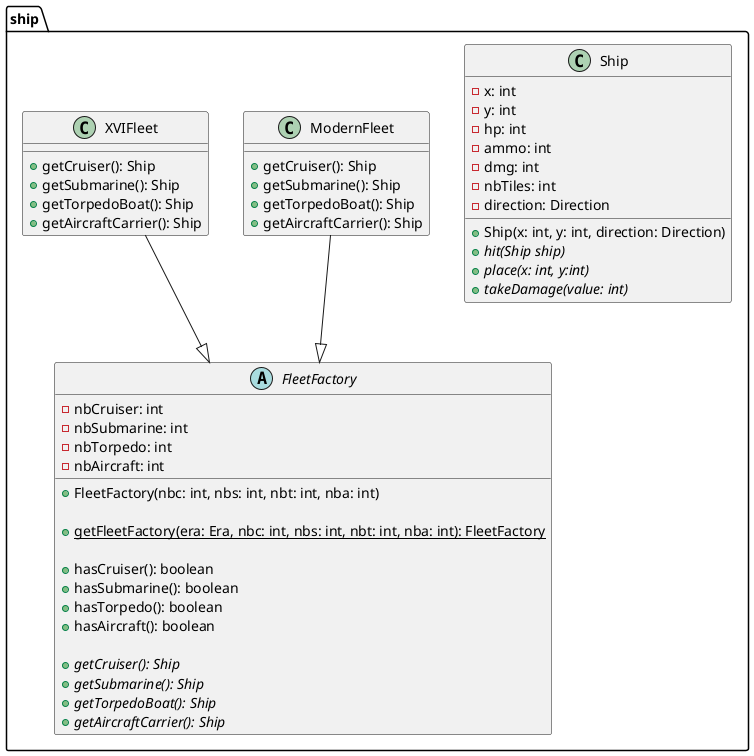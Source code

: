 @startuml

package ship{

    class Ship{
        - x: int
        - y: int
        - hp: int
        - ammo: int
        - dmg: int
        - nbTiles: int
        - direction: Direction
        + Ship(x: int, y: int, direction: Direction)
        + {abstract} hit(Ship ship)
        + {abstract} place(x: int, y:int)
        + {abstract} takeDamage(value: int)
    }


    abstract FleetFactory{
        - nbCruiser: int
        - nbSubmarine: int
        - nbTorpedo: int
        - nbAircraft: int
        + FleetFactory(nbc: int, nbs: int, nbt: int, nba: int)

        + {static} getFleetFactory(era: Era, nbc: int, nbs: int, nbt: int, nba: int): FleetFactory

        + hasCruiser(): boolean
        + hasSubmarine(): boolean
        + hasTorpedo(): boolean
        + hasAircraft(): boolean

        + {abstract} getCruiser(): Ship
        + {abstract} getSubmarine(): Ship
        + {abstract} getTorpedoBoat(): Ship
        + {abstract} getAircraftCarrier(): Ship
    }

    class ModernFleet{
        + getCruiser(): Ship
        + getSubmarine(): Ship
        + getTorpedoBoat(): Ship
        + getAircraftCarrier(): Ship
    }

    class XVIFleet{
        + getCruiser(): Ship
        + getSubmarine(): Ship
        + getTorpedoBoat(): Ship
        + getAircraftCarrier(): Ship
    }

    ModernFleet --|> FleetFactory
    XVIFleet --|> FleetFactory

}

@enduml